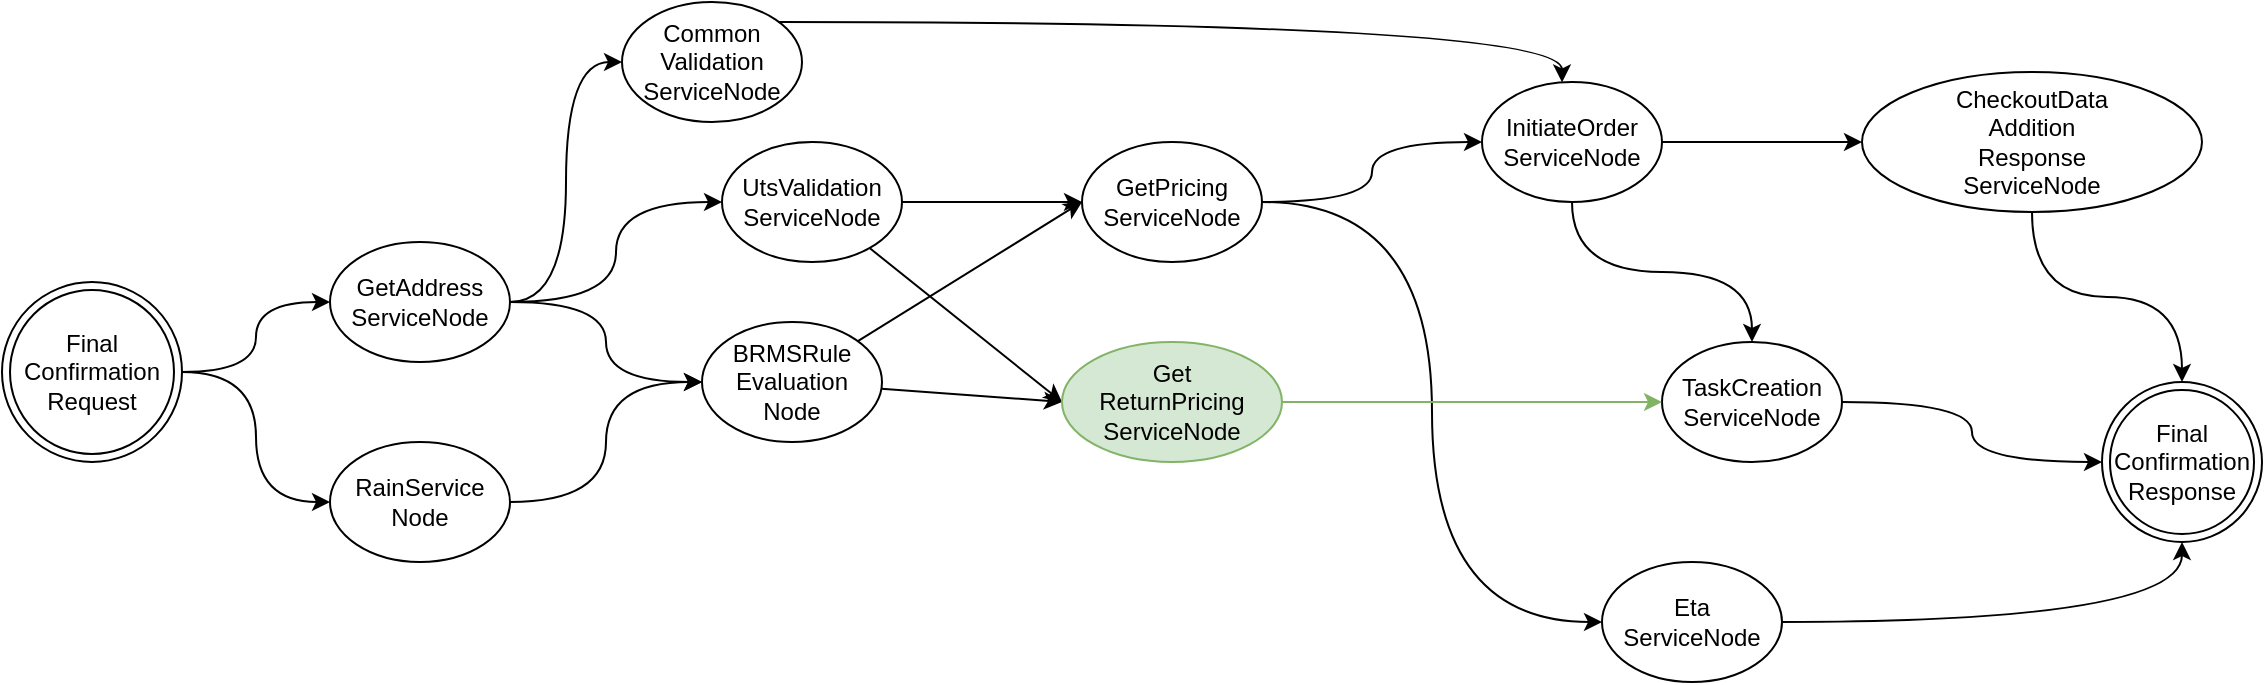 <mxfile version="22.1.1" type="github">
  <diagram name="Page-1" id="DnFzBC1OPUviNK0UCLak">
    <mxGraphModel dx="1520" dy="884" grid="1" gridSize="10" guides="1" tooltips="1" connect="1" arrows="1" fold="1" page="1" pageScale="1" pageWidth="827" pageHeight="1169" math="0" shadow="0">
      <root>
        <mxCell id="0" />
        <mxCell id="1" parent="0" />
        <mxCell id="BFrZ-Bxtxj48bdYGRmqw-20" style="edgeStyle=orthogonalEdgeStyle;rounded=0;orthogonalLoop=1;jettySize=auto;html=1;exitX=1;exitY=0.5;exitDx=0;exitDy=0;entryX=0;entryY=0.5;entryDx=0;entryDy=0;curved=1;" edge="1" parent="1" source="BFrZ-Bxtxj48bdYGRmqw-5" target="BFrZ-Bxtxj48bdYGRmqw-6">
          <mxGeometry relative="1" as="geometry" />
        </mxCell>
        <mxCell id="BFrZ-Bxtxj48bdYGRmqw-21" style="edgeStyle=orthogonalEdgeStyle;rounded=0;orthogonalLoop=1;jettySize=auto;html=1;exitX=1;exitY=0.5;exitDx=0;exitDy=0;entryX=0;entryY=0.5;entryDx=0;entryDy=0;curved=1;" edge="1" parent="1" source="BFrZ-Bxtxj48bdYGRmqw-5" target="BFrZ-Bxtxj48bdYGRmqw-7">
          <mxGeometry relative="1" as="geometry" />
        </mxCell>
        <mxCell id="BFrZ-Bxtxj48bdYGRmqw-5" value="Final&lt;br&gt;Confirmation&lt;br&gt;Request" style="ellipse;shape=doubleEllipse;whiteSpace=wrap;html=1;aspect=fixed;" vertex="1" parent="1">
          <mxGeometry x="160" y="170" width="90" height="90" as="geometry" />
        </mxCell>
        <mxCell id="BFrZ-Bxtxj48bdYGRmqw-22" style="edgeStyle=orthogonalEdgeStyle;curved=1;rounded=0;orthogonalLoop=1;jettySize=auto;html=1;exitX=1;exitY=0.5;exitDx=0;exitDy=0;entryX=0;entryY=0.5;entryDx=0;entryDy=0;" edge="1" parent="1" source="BFrZ-Bxtxj48bdYGRmqw-6" target="BFrZ-Bxtxj48bdYGRmqw-8">
          <mxGeometry relative="1" as="geometry" />
        </mxCell>
        <mxCell id="BFrZ-Bxtxj48bdYGRmqw-24" style="edgeStyle=orthogonalEdgeStyle;curved=1;rounded=0;orthogonalLoop=1;jettySize=auto;html=1;exitX=1;exitY=0.5;exitDx=0;exitDy=0;entryX=0;entryY=0.5;entryDx=0;entryDy=0;" edge="1" parent="1" source="BFrZ-Bxtxj48bdYGRmqw-6" target="BFrZ-Bxtxj48bdYGRmqw-9">
          <mxGeometry relative="1" as="geometry" />
        </mxCell>
        <mxCell id="BFrZ-Bxtxj48bdYGRmqw-25" style="edgeStyle=orthogonalEdgeStyle;curved=1;rounded=0;orthogonalLoop=1;jettySize=auto;html=1;entryX=0;entryY=0.5;entryDx=0;entryDy=0;" edge="1" parent="1" source="BFrZ-Bxtxj48bdYGRmqw-6" target="BFrZ-Bxtxj48bdYGRmqw-13">
          <mxGeometry relative="1" as="geometry" />
        </mxCell>
        <mxCell id="BFrZ-Bxtxj48bdYGRmqw-6" value="GetAddress&lt;br&gt;ServiceNode" style="ellipse;whiteSpace=wrap;html=1;" vertex="1" parent="1">
          <mxGeometry x="324" y="150" width="90" height="60" as="geometry" />
        </mxCell>
        <mxCell id="BFrZ-Bxtxj48bdYGRmqw-23" style="edgeStyle=orthogonalEdgeStyle;curved=1;rounded=0;orthogonalLoop=1;jettySize=auto;html=1;exitX=1;exitY=0.5;exitDx=0;exitDy=0;entryX=0;entryY=0.5;entryDx=0;entryDy=0;" edge="1" parent="1" source="BFrZ-Bxtxj48bdYGRmqw-7" target="BFrZ-Bxtxj48bdYGRmqw-8">
          <mxGeometry relative="1" as="geometry">
            <mxPoint x="480" y="260.0" as="targetPoint" />
          </mxGeometry>
        </mxCell>
        <mxCell id="BFrZ-Bxtxj48bdYGRmqw-7" value="RainService&lt;br&gt;Node" style="ellipse;whiteSpace=wrap;html=1;" vertex="1" parent="1">
          <mxGeometry x="324" y="250" width="90" height="60" as="geometry" />
        </mxCell>
        <mxCell id="BFrZ-Bxtxj48bdYGRmqw-27" style="rounded=0;orthogonalLoop=1;jettySize=auto;html=1;entryX=0;entryY=0.5;entryDx=0;entryDy=0;" edge="1" parent="1" source="BFrZ-Bxtxj48bdYGRmqw-8" target="BFrZ-Bxtxj48bdYGRmqw-12">
          <mxGeometry relative="1" as="geometry" />
        </mxCell>
        <mxCell id="BFrZ-Bxtxj48bdYGRmqw-29" style="rounded=0;orthogonalLoop=1;jettySize=auto;html=1;entryX=0;entryY=0.5;entryDx=0;entryDy=0;" edge="1" parent="1" source="BFrZ-Bxtxj48bdYGRmqw-8" target="BFrZ-Bxtxj48bdYGRmqw-14">
          <mxGeometry relative="1" as="geometry">
            <mxPoint x="700.0" y="240.0" as="targetPoint" />
          </mxGeometry>
        </mxCell>
        <mxCell id="BFrZ-Bxtxj48bdYGRmqw-8" value="BRMSRule&lt;br&gt;Evaluation&lt;br&gt;Node" style="ellipse;whiteSpace=wrap;html=1;" vertex="1" parent="1">
          <mxGeometry x="510" y="190" width="90" height="60" as="geometry" />
        </mxCell>
        <mxCell id="BFrZ-Bxtxj48bdYGRmqw-31" style="edgeStyle=orthogonalEdgeStyle;curved=1;rounded=0;orthogonalLoop=1;jettySize=auto;html=1;" edge="1" parent="1" source="BFrZ-Bxtxj48bdYGRmqw-9" target="BFrZ-Bxtxj48bdYGRmqw-11">
          <mxGeometry relative="1" as="geometry">
            <Array as="points">
              <mxPoint x="940" y="40" />
            </Array>
          </mxGeometry>
        </mxCell>
        <mxCell id="BFrZ-Bxtxj48bdYGRmqw-9" value="Common&lt;br&gt;Validation&lt;br&gt;ServiceNode" style="ellipse;whiteSpace=wrap;html=1;" vertex="1" parent="1">
          <mxGeometry x="470" y="30" width="90" height="60" as="geometry" />
        </mxCell>
        <mxCell id="BFrZ-Bxtxj48bdYGRmqw-40" style="edgeStyle=orthogonalEdgeStyle;curved=1;rounded=0;orthogonalLoop=1;jettySize=auto;html=1;" edge="1" parent="1" source="BFrZ-Bxtxj48bdYGRmqw-10" target="BFrZ-Bxtxj48bdYGRmqw-19">
          <mxGeometry relative="1" as="geometry" />
        </mxCell>
        <mxCell id="BFrZ-Bxtxj48bdYGRmqw-10" value="TaskCreation&lt;br&gt;ServiceNode" style="ellipse;whiteSpace=wrap;html=1;" vertex="1" parent="1">
          <mxGeometry x="990" y="200" width="90" height="60" as="geometry" />
        </mxCell>
        <mxCell id="BFrZ-Bxtxj48bdYGRmqw-32" style="edgeStyle=orthogonalEdgeStyle;curved=1;rounded=0;orthogonalLoop=1;jettySize=auto;html=1;entryX=0.5;entryY=0;entryDx=0;entryDy=0;" edge="1" parent="1" source="BFrZ-Bxtxj48bdYGRmqw-11" target="BFrZ-Bxtxj48bdYGRmqw-10">
          <mxGeometry relative="1" as="geometry" />
        </mxCell>
        <mxCell id="BFrZ-Bxtxj48bdYGRmqw-37" style="edgeStyle=orthogonalEdgeStyle;curved=1;rounded=0;orthogonalLoop=1;jettySize=auto;html=1;entryX=0;entryY=0.5;entryDx=0;entryDy=0;" edge="1" parent="1" source="BFrZ-Bxtxj48bdYGRmqw-11" target="BFrZ-Bxtxj48bdYGRmqw-15">
          <mxGeometry relative="1" as="geometry" />
        </mxCell>
        <mxCell id="BFrZ-Bxtxj48bdYGRmqw-11" value="InitiateOrder&lt;br&gt;ServiceNode" style="ellipse;whiteSpace=wrap;html=1;" vertex="1" parent="1">
          <mxGeometry x="900" y="70" width="90" height="60" as="geometry" />
        </mxCell>
        <mxCell id="BFrZ-Bxtxj48bdYGRmqw-30" style="edgeStyle=orthogonalEdgeStyle;curved=1;rounded=0;orthogonalLoop=1;jettySize=auto;html=1;entryX=0;entryY=0.5;entryDx=0;entryDy=0;" edge="1" parent="1" source="BFrZ-Bxtxj48bdYGRmqw-12" target="BFrZ-Bxtxj48bdYGRmqw-11">
          <mxGeometry relative="1" as="geometry" />
        </mxCell>
        <mxCell id="BFrZ-Bxtxj48bdYGRmqw-42" style="edgeStyle=orthogonalEdgeStyle;curved=1;rounded=0;orthogonalLoop=1;jettySize=auto;html=1;entryX=0;entryY=0.5;entryDx=0;entryDy=0;" edge="1" parent="1" source="BFrZ-Bxtxj48bdYGRmqw-12" target="BFrZ-Bxtxj48bdYGRmqw-17">
          <mxGeometry relative="1" as="geometry" />
        </mxCell>
        <mxCell id="BFrZ-Bxtxj48bdYGRmqw-12" value="GetPricing&lt;br&gt;ServiceNode" style="ellipse;whiteSpace=wrap;html=1;" vertex="1" parent="1">
          <mxGeometry x="700" y="100" width="90" height="60" as="geometry" />
        </mxCell>
        <mxCell id="BFrZ-Bxtxj48bdYGRmqw-26" style="rounded=0;orthogonalLoop=1;jettySize=auto;html=1;entryX=0;entryY=0.5;entryDx=0;entryDy=0;" edge="1" parent="1" source="BFrZ-Bxtxj48bdYGRmqw-13" target="BFrZ-Bxtxj48bdYGRmqw-12">
          <mxGeometry relative="1" as="geometry" />
        </mxCell>
        <mxCell id="BFrZ-Bxtxj48bdYGRmqw-28" style="rounded=0;orthogonalLoop=1;jettySize=auto;html=1;entryX=0;entryY=0.5;entryDx=0;entryDy=0;" edge="1" parent="1" source="BFrZ-Bxtxj48bdYGRmqw-13" target="BFrZ-Bxtxj48bdYGRmqw-14">
          <mxGeometry relative="1" as="geometry" />
        </mxCell>
        <mxCell id="BFrZ-Bxtxj48bdYGRmqw-13" value="UtsValidation&lt;br&gt;ServiceNode" style="ellipse;whiteSpace=wrap;html=1;" vertex="1" parent="1">
          <mxGeometry x="520" y="100" width="90" height="60" as="geometry" />
        </mxCell>
        <mxCell id="BFrZ-Bxtxj48bdYGRmqw-33" style="edgeStyle=orthogonalEdgeStyle;curved=1;rounded=0;orthogonalLoop=1;jettySize=auto;html=1;exitX=1;exitY=0.5;exitDx=0;exitDy=0;entryX=0;entryY=0.5;entryDx=0;entryDy=0;fillColor=#d5e8d4;strokeColor=#82b366;" edge="1" parent="1" source="BFrZ-Bxtxj48bdYGRmqw-14" target="BFrZ-Bxtxj48bdYGRmqw-10">
          <mxGeometry relative="1" as="geometry" />
        </mxCell>
        <mxCell id="BFrZ-Bxtxj48bdYGRmqw-14" value="Get&lt;br&gt;ReturnPricing&lt;br&gt;ServiceNode" style="ellipse;whiteSpace=wrap;html=1;fillColor=#d5e8d4;strokeColor=#82b366;" vertex="1" parent="1">
          <mxGeometry x="690" y="200" width="110" height="60" as="geometry" />
        </mxCell>
        <mxCell id="BFrZ-Bxtxj48bdYGRmqw-39" value="" style="edgeStyle=orthogonalEdgeStyle;curved=1;rounded=0;orthogonalLoop=1;jettySize=auto;html=1;" edge="1" parent="1" source="BFrZ-Bxtxj48bdYGRmqw-15" target="BFrZ-Bxtxj48bdYGRmqw-19">
          <mxGeometry relative="1" as="geometry" />
        </mxCell>
        <mxCell id="BFrZ-Bxtxj48bdYGRmqw-15" value="CheckoutData&lt;br&gt;Addition&lt;br&gt;Response&lt;br&gt;ServiceNode" style="ellipse;whiteSpace=wrap;html=1;" vertex="1" parent="1">
          <mxGeometry x="1090" y="65" width="170" height="70" as="geometry" />
        </mxCell>
        <mxCell id="BFrZ-Bxtxj48bdYGRmqw-41" style="edgeStyle=orthogonalEdgeStyle;curved=1;rounded=0;orthogonalLoop=1;jettySize=auto;html=1;entryX=0.5;entryY=1;entryDx=0;entryDy=0;" edge="1" parent="1" source="BFrZ-Bxtxj48bdYGRmqw-17" target="BFrZ-Bxtxj48bdYGRmqw-19">
          <mxGeometry relative="1" as="geometry" />
        </mxCell>
        <mxCell id="BFrZ-Bxtxj48bdYGRmqw-17" value="Eta&lt;br&gt;ServiceNode" style="ellipse;whiteSpace=wrap;html=1;" vertex="1" parent="1">
          <mxGeometry x="960" y="310" width="90" height="60" as="geometry" />
        </mxCell>
        <mxCell id="BFrZ-Bxtxj48bdYGRmqw-19" value="Final&lt;br&gt;Confirmation&lt;br&gt;Response" style="ellipse;shape=doubleEllipse;whiteSpace=wrap;html=1;aspect=fixed;" vertex="1" parent="1">
          <mxGeometry x="1210" y="220" width="80" height="80" as="geometry" />
        </mxCell>
      </root>
    </mxGraphModel>
  </diagram>
</mxfile>
